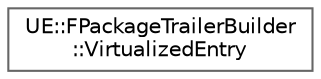 digraph "Graphical Class Hierarchy"
{
 // INTERACTIVE_SVG=YES
 // LATEX_PDF_SIZE
  bgcolor="transparent";
  edge [fontname=Helvetica,fontsize=10,labelfontname=Helvetica,labelfontsize=10];
  node [fontname=Helvetica,fontsize=10,shape=box,height=0.2,width=0.4];
  rankdir="LR";
  Node0 [id="Node000000",label="UE::FPackageTrailerBuilder\l::VirtualizedEntry",height=0.2,width=0.4,color="grey40", fillcolor="white", style="filled",URL="$dc/d72/structUE_1_1FPackageTrailerBuilder_1_1VirtualizedEntry.html",tooltip="All of the data required to add a payload that is virtualized."];
}
